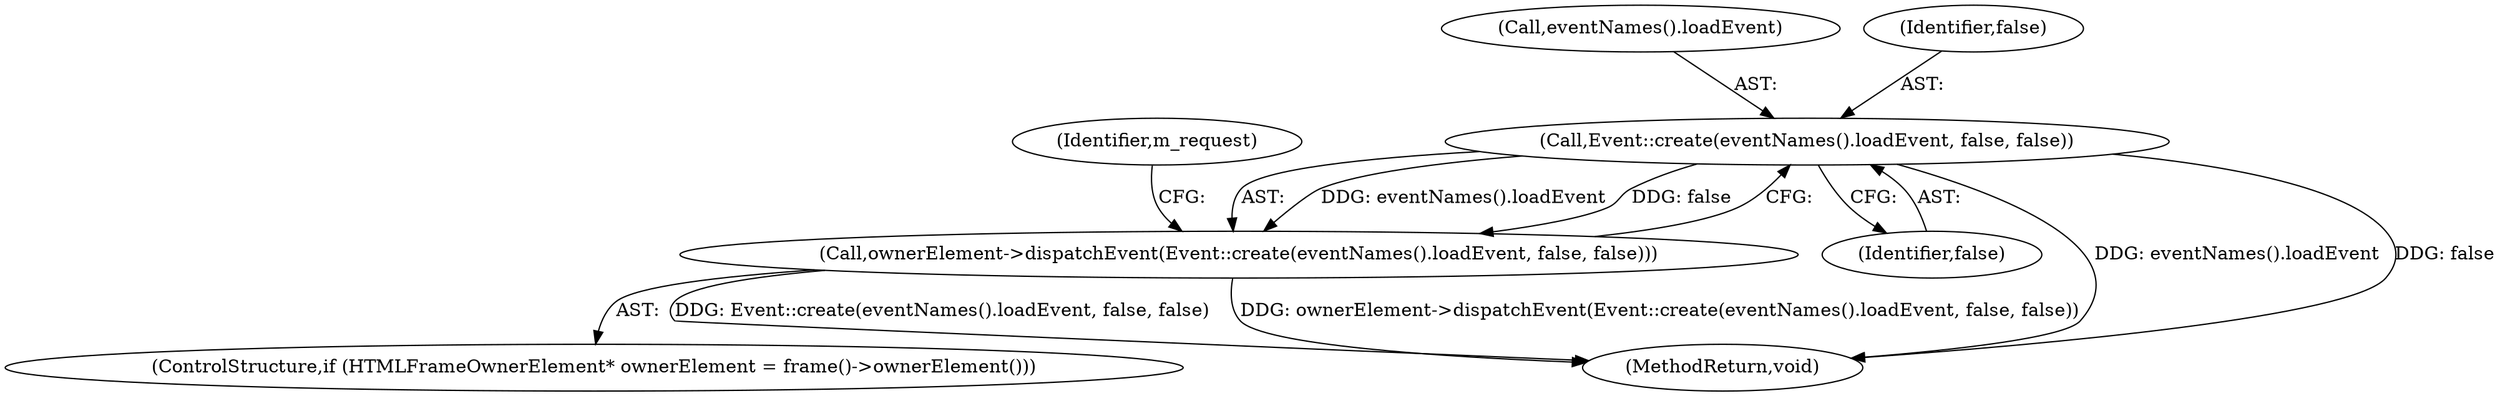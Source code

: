 digraph "0_Chrome_a6f7726de20450074a01493e4e85409ce3f2595a_0@API" {
"1000200" [label="(Call,Event::create(eventNames().loadEvent, false, false))"];
"1000199" [label="(Call,ownerElement->dispatchEvent(Event::create(eventNames().loadEvent, false, false)))"];
"1000199" [label="(Call,ownerElement->dispatchEvent(Event::create(eventNames().loadEvent, false, false)))"];
"1000208" [label="(Identifier,m_request)"];
"1000201" [label="(Call,eventNames().loadEvent)"];
"1000200" [label="(Call,Event::create(eventNames().loadEvent, false, false))"];
"1000205" [label="(Identifier,false)"];
"1000204" [label="(Identifier,false)"];
"1000193" [label="(ControlStructure,if (HTMLFrameOwnerElement* ownerElement = frame()->ownerElement()))"];
"1000282" [label="(MethodReturn,void)"];
"1000200" -> "1000199"  [label="AST: "];
"1000200" -> "1000205"  [label="CFG: "];
"1000201" -> "1000200"  [label="AST: "];
"1000204" -> "1000200"  [label="AST: "];
"1000205" -> "1000200"  [label="AST: "];
"1000199" -> "1000200"  [label="CFG: "];
"1000200" -> "1000282"  [label="DDG: eventNames().loadEvent"];
"1000200" -> "1000282"  [label="DDG: false"];
"1000200" -> "1000199"  [label="DDG: eventNames().loadEvent"];
"1000200" -> "1000199"  [label="DDG: false"];
"1000199" -> "1000193"  [label="AST: "];
"1000208" -> "1000199"  [label="CFG: "];
"1000199" -> "1000282"  [label="DDG: Event::create(eventNames().loadEvent, false, false)"];
"1000199" -> "1000282"  [label="DDG: ownerElement->dispatchEvent(Event::create(eventNames().loadEvent, false, false))"];
}
